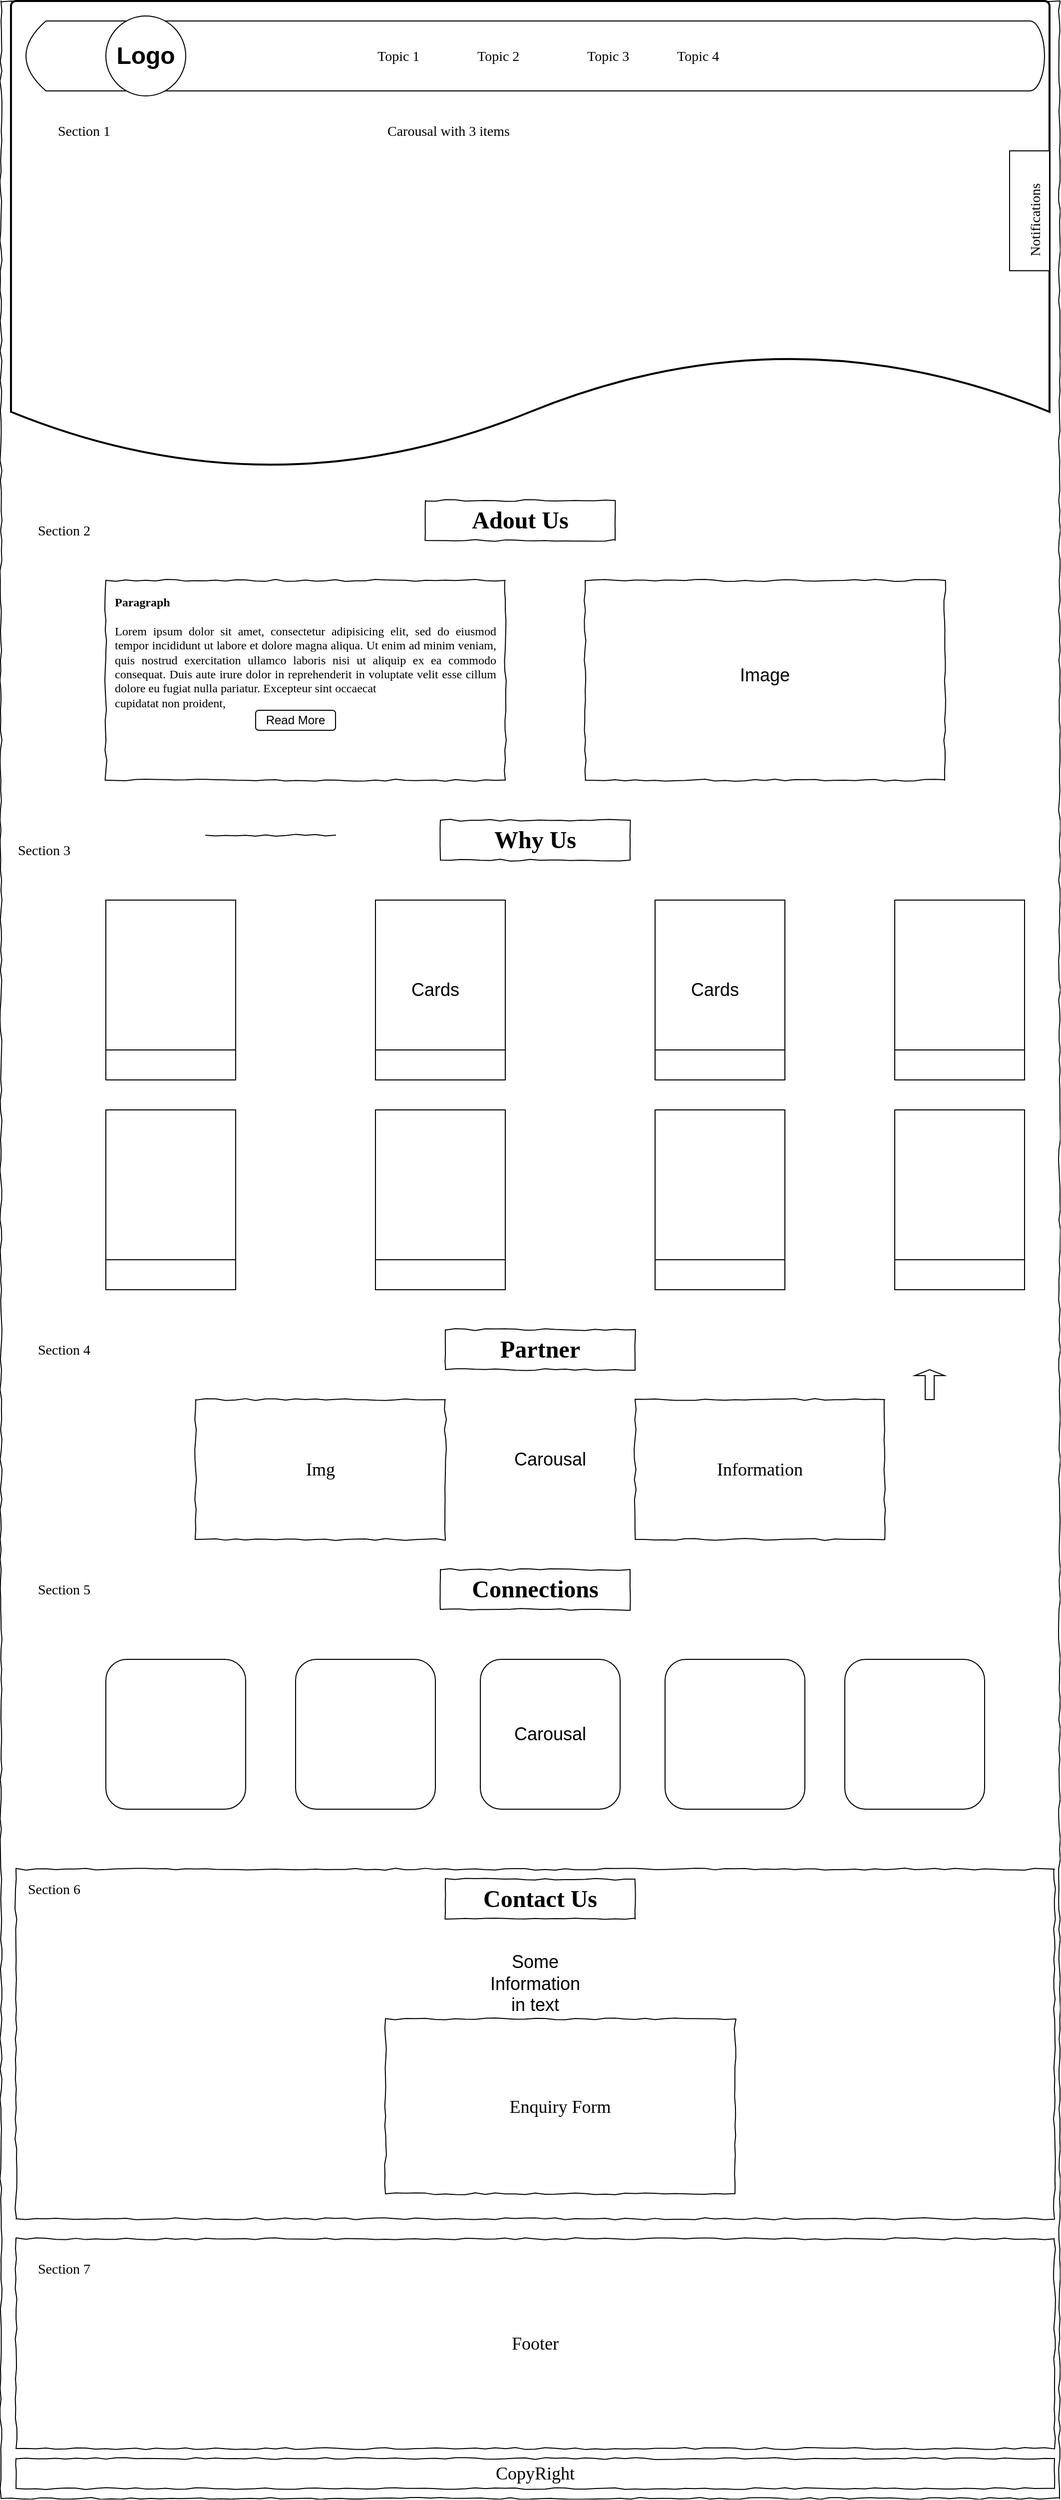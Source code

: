 <mxfile version="20.2.1" type="device"><diagram name="Page-1" id="03018318-947c-dd8e-b7a3-06fadd420f32"><mxGraphModel dx="1038" dy="1363" grid="1" gridSize="10" guides="1" tooltips="1" connect="1" arrows="1" fold="1" page="1" pageScale="1" pageWidth="1100" pageHeight="850" background="#ffffff" math="0" shadow="0"><root><mxCell id="0"/><mxCell id="1" parent="0"/><mxCell id="R8ax1P8IeaLz3SWlvdy1-53" value="&lt;font style=&quot;font-size: 18px;&quot;&gt;Footer&lt;/font&gt;" style="whiteSpace=wrap;html=1;rounded=0;shadow=0;labelBackgroundColor=none;strokeWidth=1;fillColor=none;fontFamily=Verdana;fontSize=12;align=center;comic=1;" vertex="1" parent="1"><mxGeometry x="30" y="1420" width="1040" height="210" as="geometry"/></mxCell><mxCell id="R8ax1P8IeaLz3SWlvdy1-54" value="" style="whiteSpace=wrap;html=1;rounded=0;shadow=0;labelBackgroundColor=none;strokeWidth=1;fillColor=none;fontFamily=Verdana;fontSize=12;align=center;comic=1;" vertex="1" parent="1"><mxGeometry x="30" y="1050" width="1040" height="350" as="geometry"/></mxCell><mxCell id="677b7b8949515195-1" value="" style="whiteSpace=wrap;html=1;rounded=0;shadow=0;labelBackgroundColor=none;strokeColor=#000000;strokeWidth=1;fillColor=none;fontFamily=Verdana;fontSize=12;fontColor=#000000;align=center;comic=1;" parent="1" vertex="1"><mxGeometry x="15" y="-820" width="1060" height="2500" as="geometry"/></mxCell><mxCell id="R8ax1P8IeaLz3SWlvdy1-10" value="" style="strokeWidth=2;html=1;shape=mxgraph.flowchart.document2;whiteSpace=wrap;size=0.25;fontSize=24;" vertex="1" parent="1"><mxGeometry x="25" y="-820" width="1040" height="470" as="geometry"/></mxCell><mxCell id="677b7b8949515195-9" value="" style="line;strokeWidth=1;html=1;rounded=0;shadow=0;labelBackgroundColor=none;fillColor=none;fontFamily=Verdana;fontSize=14;fontColor=#000000;align=center;comic=1;" parent="1" vertex="1"><mxGeometry x="220" y="10" width="130" height="10" as="geometry"/></mxCell><mxCell id="677b7b8949515195-26" value="" style="whiteSpace=wrap;html=1;rounded=0;shadow=0;labelBackgroundColor=none;strokeWidth=1;fillColor=none;fontFamily=Verdana;fontSize=12;align=center;comic=1;" parent="1" vertex="1"><mxGeometry x="600" y="-240" width="360" height="200" as="geometry"/></mxCell><mxCell id="677b7b8949515195-27" value="Section 1" style="text;html=1;points=[];align=left;verticalAlign=top;spacingTop=-4;fontSize=14;fontFamily=Verdana" parent="1" vertex="1"><mxGeometry x="70" y="-700" width="170" height="20" as="geometry"/></mxCell><mxCell id="677b7b8949515195-28" value="Section 2" style="text;html=1;points=[];align=left;verticalAlign=top;spacingTop=-4;fontSize=14;fontFamily=Verdana" parent="1" vertex="1"><mxGeometry x="50" y="-300" width="170" height="20" as="geometry"/></mxCell><mxCell id="677b7b8949515195-29" value="Section 3" style="text;html=1;points=[];align=left;verticalAlign=top;spacingTop=-4;fontSize=14;fontFamily=Verdana" parent="1" vertex="1"><mxGeometry x="30" y="20" width="170" height="20" as="geometry"/></mxCell><mxCell id="677b7b8949515195-30" value="Section 4" style="text;html=1;points=[];align=left;verticalAlign=top;spacingTop=-4;fontSize=14;fontFamily=Verdana" parent="1" vertex="1"><mxGeometry x="50" y="520" width="170" height="20" as="geometry"/></mxCell><mxCell id="677b7b8949515195-31" value="Section 6" style="text;html=1;points=[];align=left;verticalAlign=top;spacingTop=-4;fontSize=14;fontFamily=Verdana" parent="1" vertex="1"><mxGeometry x="40" y="1060" width="170" height="20" as="geometry"/></mxCell><mxCell id="677b7b8949515195-32" value="Section 7" style="text;html=1;points=[];align=left;verticalAlign=top;spacingTop=-4;fontSize=14;fontFamily=Verdana" parent="1" vertex="1"><mxGeometry x="50" y="1440" width="170" height="20" as="geometry"/></mxCell><mxCell id="677b7b8949515195-39" value="Section 5" style="text;html=1;points=[];align=left;verticalAlign=top;spacingTop=-4;fontSize=14;fontFamily=Verdana" parent="1" vertex="1"><mxGeometry x="50" y="760" width="170" height="20" as="geometry"/></mxCell><mxCell id="R8ax1P8IeaLz3SWlvdy1-1" value="" style="shape=cylinder3;whiteSpace=wrap;html=1;boundedLbl=1;backgroundOutline=1;size=15;direction=north;" vertex="1" parent="1"><mxGeometry x="130" y="-800" width="930" height="70" as="geometry"/></mxCell><mxCell id="677b7b8949515195-4" value="Topic 1" style="text;html=1;points=[];align=left;verticalAlign=top;spacingTop=-4;fontSize=14;fontFamily=Verdana" parent="1" vertex="1"><mxGeometry x="390" y="-775" width="60" height="20" as="geometry"/></mxCell><mxCell id="677b7b8949515195-5" value="Topic 2" style="text;html=1;points=[];align=left;verticalAlign=top;spacingTop=-4;fontSize=14;fontFamily=Verdana" parent="1" vertex="1"><mxGeometry x="490" y="-775" width="60" height="20" as="geometry"/></mxCell><mxCell id="677b7b8949515195-6" value="Topic 3" style="text;html=1;points=[];align=left;verticalAlign=top;spacingTop=-4;fontSize=14;fontFamily=Verdana" parent="1" vertex="1"><mxGeometry x="600" y="-775" width="60" height="20" as="geometry"/></mxCell><mxCell id="677b7b8949515195-7" value="Topic 4" style="text;html=1;points=[];align=left;verticalAlign=top;spacingTop=-4;fontSize=14;fontFamily=Verdana" parent="1" vertex="1"><mxGeometry x="690" y="-775" width="60" height="20" as="geometry"/></mxCell><mxCell id="R8ax1P8IeaLz3SWlvdy1-4" value="" style="shape=dataStorage;whiteSpace=wrap;html=1;fixedSize=1;" vertex="1" parent="1"><mxGeometry x="40" y="-800" width="120" height="70" as="geometry"/></mxCell><mxCell id="R8ax1P8IeaLz3SWlvdy1-5" value="" style="ellipse;whiteSpace=wrap;html=1;aspect=fixed;" vertex="1" parent="1"><mxGeometry x="120" y="-805" width="80" height="80" as="geometry"/></mxCell><mxCell id="R8ax1P8IeaLz3SWlvdy1-6" value="&lt;b&gt;&lt;font style=&quot;font-size: 24px;&quot;&gt;Logo&lt;/font&gt;&lt;/b&gt;" style="text;html=1;strokeColor=none;fillColor=none;align=center;verticalAlign=middle;whiteSpace=wrap;rounded=0;" vertex="1" parent="1"><mxGeometry x="130" y="-782.5" width="60" height="35" as="geometry"/></mxCell><mxCell id="R8ax1P8IeaLz3SWlvdy1-8" value="&lt;div style=&quot;text-align: justify&quot;&gt;&lt;span&gt;&lt;b&gt;Paragraph&lt;/b&gt;&lt;/span&gt;&lt;/div&gt;&lt;div style=&quot;text-align: justify&quot;&gt;&lt;span&gt;&lt;br&gt;&lt;/span&gt;&lt;/div&gt;&lt;div style=&quot;text-align: justify&quot;&gt;&lt;span&gt;Lorem ipsum dolor sit amet, consectetur adipisicing elit, sed do eiusmod tempor incididunt ut labore et dolore magna aliqua. Ut enim ad minim veniam, quis nostrud exercitation ullamco laboris nisi ut aliquip ex ea commodo consequat. Duis aute irure dolor in reprehenderit in voluptate velit esse cillum dolore eu fugiat nulla pariatur. Excepteur sint occaecat&amp;nbsp;&lt;/span&gt;&lt;/div&gt;&lt;div style=&quot;text-align: justify&quot;&gt;&lt;span&gt;cupidatat non proident, &lt;/span&gt;&lt;span style=&quot;background-color: initial;&quot;&gt;&amp;nbsp;&lt;/span&gt;&lt;/div&gt;" style="whiteSpace=wrap;html=1;rounded=0;shadow=0;labelBackgroundColor=none;strokeWidth=1;fillColor=none;fontFamily=Verdana;fontSize=12;align=center;verticalAlign=top;spacing=10;comic=1;" vertex="1" parent="1"><mxGeometry x="120" y="-240" width="400" height="200" as="geometry"/></mxCell><mxCell id="R8ax1P8IeaLz3SWlvdy1-12" value="Carousal with 3 items" style="text;html=1;points=[];align=left;verticalAlign=top;spacingTop=-4;fontSize=14;fontFamily=Verdana" vertex="1" parent="1"><mxGeometry x="400" y="-700" width="170" height="40" as="geometry"/></mxCell><mxCell id="R8ax1P8IeaLz3SWlvdy1-13" value="" style="rounded=0;whiteSpace=wrap;html=1;fontSize=24;direction=north;" vertex="1" parent="1"><mxGeometry x="1025" y="-670" width="40" height="120" as="geometry"/></mxCell><mxCell id="R8ax1P8IeaLz3SWlvdy1-14" value="Notifications" style="text;html=1;points=[];align=left;verticalAlign=top;spacingTop=-4;fontSize=14;fontFamily=Verdana;rotation=270;" vertex="1" parent="1"><mxGeometry x="1012.5" y="-610" width="75" height="20" as="geometry"/></mxCell><mxCell id="R8ax1P8IeaLz3SWlvdy1-18" value="" style="shape=singleArrow;direction=north;whiteSpace=wrap;html=1;fontSize=24;" vertex="1" parent="1"><mxGeometry x="930" y="550" width="30" height="30" as="geometry"/></mxCell><mxCell id="R8ax1P8IeaLz3SWlvdy1-20" value="&lt;font style=&quot;font-size: 24px;&quot;&gt;&lt;b&gt;Adout Us&lt;/b&gt;&lt;/font&gt;" style="whiteSpace=wrap;html=1;rounded=0;shadow=0;labelBackgroundColor=none;strokeWidth=1;fillColor=none;fontFamily=Verdana;fontSize=12;align=center;comic=1;" vertex="1" parent="1"><mxGeometry x="440" y="-320" width="190" height="40" as="geometry"/></mxCell><mxCell id="R8ax1P8IeaLz3SWlvdy1-21" value="" style="rounded=1;whiteSpace=wrap;html=1;fontSize=24;" vertex="1" parent="1"><mxGeometry x="270" y="-110" width="80" height="20" as="geometry"/></mxCell><mxCell id="R8ax1P8IeaLz3SWlvdy1-22" value="Read More" style="text;html=1;strokeColor=none;fillColor=none;align=center;verticalAlign=middle;whiteSpace=wrap;rounded=0;fontSize=12;" vertex="1" parent="1"><mxGeometry x="270" y="-112.5" width="80" height="25" as="geometry"/></mxCell><mxCell id="R8ax1P8IeaLz3SWlvdy1-26" value="&lt;font style=&quot;font-size: 18px;&quot;&gt;Image&lt;/font&gt;" style="text;html=1;strokeColor=none;fillColor=none;align=center;verticalAlign=middle;whiteSpace=wrap;rounded=0;fontSize=12;" vertex="1" parent="1"><mxGeometry x="705" y="-180" width="150" height="70" as="geometry"/></mxCell><mxCell id="R8ax1P8IeaLz3SWlvdy1-27" value="&lt;span style=&quot;font-size: 24px;&quot;&gt;&lt;b&gt;Why Us&lt;/b&gt;&lt;/span&gt;" style="whiteSpace=wrap;html=1;rounded=0;shadow=0;labelBackgroundColor=none;strokeWidth=1;fillColor=none;fontFamily=Verdana;fontSize=12;align=center;comic=1;" vertex="1" parent="1"><mxGeometry x="455" width="190" height="40" as="geometry"/></mxCell><mxCell id="R8ax1P8IeaLz3SWlvdy1-30" value="" style="rounded=0;whiteSpace=wrap;html=1;fontSize=18;" vertex="1" parent="1"><mxGeometry x="120" y="80" width="130" height="150" as="geometry"/></mxCell><mxCell id="R8ax1P8IeaLz3SWlvdy1-31" value="" style="rounded=0;whiteSpace=wrap;html=1;fontSize=18;" vertex="1" parent="1"><mxGeometry x="910" y="80" width="130" height="150" as="geometry"/></mxCell><mxCell id="R8ax1P8IeaLz3SWlvdy1-32" value="" style="rounded=0;whiteSpace=wrap;html=1;fontSize=18;" vertex="1" parent="1"><mxGeometry x="670" y="80" width="130" height="150" as="geometry"/></mxCell><mxCell id="R8ax1P8IeaLz3SWlvdy1-33" value="" style="rounded=0;whiteSpace=wrap;html=1;fontSize=18;" vertex="1" parent="1"><mxGeometry x="390" y="80" width="130" height="150" as="geometry"/></mxCell><mxCell id="R8ax1P8IeaLz3SWlvdy1-34" value="" style="rounded=0;whiteSpace=wrap;html=1;fontSize=18;" vertex="1" parent="1"><mxGeometry x="120" y="290" width="130" height="150" as="geometry"/></mxCell><mxCell id="R8ax1P8IeaLz3SWlvdy1-35" value="" style="rounded=0;whiteSpace=wrap;html=1;fontSize=18;" vertex="1" parent="1"><mxGeometry x="390" y="290" width="130" height="150" as="geometry"/></mxCell><mxCell id="R8ax1P8IeaLz3SWlvdy1-36" value="" style="rounded=0;whiteSpace=wrap;html=1;fontSize=18;" vertex="1" parent="1"><mxGeometry x="670" y="290" width="130" height="150" as="geometry"/></mxCell><mxCell id="R8ax1P8IeaLz3SWlvdy1-37" value="" style="rounded=0;whiteSpace=wrap;html=1;fontSize=18;" vertex="1" parent="1"><mxGeometry x="910" y="290" width="130" height="150" as="geometry"/></mxCell><mxCell id="R8ax1P8IeaLz3SWlvdy1-38" value="" style="rounded=0;whiteSpace=wrap;html=1;fontSize=18;" vertex="1" parent="1"><mxGeometry x="120" y="230" width="130" height="30" as="geometry"/></mxCell><mxCell id="R8ax1P8IeaLz3SWlvdy1-39" value="" style="rounded=0;whiteSpace=wrap;html=1;fontSize=18;" vertex="1" parent="1"><mxGeometry x="910" y="440" width="130" height="30" as="geometry"/></mxCell><mxCell id="R8ax1P8IeaLz3SWlvdy1-40" value="" style="rounded=0;whiteSpace=wrap;html=1;fontSize=18;" vertex="1" parent="1"><mxGeometry x="910" y="230" width="130" height="30" as="geometry"/></mxCell><mxCell id="R8ax1P8IeaLz3SWlvdy1-41" value="" style="rounded=0;whiteSpace=wrap;html=1;fontSize=18;" vertex="1" parent="1"><mxGeometry x="670" y="440" width="130" height="30" as="geometry"/></mxCell><mxCell id="R8ax1P8IeaLz3SWlvdy1-42" value="" style="rounded=0;whiteSpace=wrap;html=1;fontSize=18;" vertex="1" parent="1"><mxGeometry x="670" y="230" width="130" height="30" as="geometry"/></mxCell><mxCell id="R8ax1P8IeaLz3SWlvdy1-43" value="" style="rounded=0;whiteSpace=wrap;html=1;fontSize=18;" vertex="1" parent="1"><mxGeometry x="120" y="440" width="130" height="30" as="geometry"/></mxCell><mxCell id="R8ax1P8IeaLz3SWlvdy1-44" value="" style="rounded=0;whiteSpace=wrap;html=1;fontSize=18;" vertex="1" parent="1"><mxGeometry x="390" y="440" width="130" height="30" as="geometry"/></mxCell><mxCell id="R8ax1P8IeaLz3SWlvdy1-45" value="" style="rounded=0;whiteSpace=wrap;html=1;fontSize=18;" vertex="1" parent="1"><mxGeometry x="390" y="230" width="130" height="30" as="geometry"/></mxCell><mxCell id="R8ax1P8IeaLz3SWlvdy1-46" value="Cards" style="text;html=1;strokeColor=none;fillColor=none;align=center;verticalAlign=middle;whiteSpace=wrap;rounded=0;fontSize=18;" vertex="1" parent="1"><mxGeometry x="390" y="150" width="120" height="40" as="geometry"/></mxCell><mxCell id="R8ax1P8IeaLz3SWlvdy1-47" value="Cards" style="text;html=1;strokeColor=none;fillColor=none;align=center;verticalAlign=middle;whiteSpace=wrap;rounded=0;fontSize=18;" vertex="1" parent="1"><mxGeometry x="670" y="150" width="120" height="40" as="geometry"/></mxCell><mxCell id="R8ax1P8IeaLz3SWlvdy1-48" value="&lt;span style=&quot;font-size: 24px;&quot;&gt;&lt;b&gt;Partner&lt;/b&gt;&lt;/span&gt;" style="whiteSpace=wrap;html=1;rounded=0;shadow=0;labelBackgroundColor=none;strokeWidth=1;fillColor=none;fontFamily=Verdana;fontSize=12;align=center;comic=1;" vertex="1" parent="1"><mxGeometry x="460" y="510" width="190" height="40" as="geometry"/></mxCell><mxCell id="R8ax1P8IeaLz3SWlvdy1-49" value="&lt;span style=&quot;font-size: 24px;&quot;&gt;&lt;b&gt;Connections&lt;/b&gt;&lt;/span&gt;" style="whiteSpace=wrap;html=1;rounded=0;shadow=0;labelBackgroundColor=none;strokeWidth=1;fillColor=none;fontFamily=Verdana;fontSize=12;align=center;comic=1;" vertex="1" parent="1"><mxGeometry x="455" y="750" width="190" height="40" as="geometry"/></mxCell><mxCell id="R8ax1P8IeaLz3SWlvdy1-51" value="&lt;span style=&quot;font-size: 24px;&quot;&gt;&lt;b&gt;Contact Us&lt;/b&gt;&lt;/span&gt;" style="whiteSpace=wrap;html=1;rounded=0;shadow=0;labelBackgroundColor=none;strokeWidth=1;fillColor=none;fontFamily=Verdana;fontSize=12;align=center;comic=1;" vertex="1" parent="1"><mxGeometry x="460" y="1060" width="190" height="40" as="geometry"/></mxCell><mxCell id="R8ax1P8IeaLz3SWlvdy1-52" value="&lt;font style=&quot;font-size: 18px;&quot;&gt;CopyRight&lt;/font&gt;" style="whiteSpace=wrap;html=1;rounded=0;shadow=0;labelBackgroundColor=none;strokeWidth=1;fillColor=none;fontFamily=Verdana;fontSize=12;align=center;comic=1;" vertex="1" parent="1"><mxGeometry x="30" y="1640" width="1040" height="30" as="geometry"/></mxCell><mxCell id="R8ax1P8IeaLz3SWlvdy1-55" value="Some Information in text" style="text;html=1;strokeColor=none;fillColor=none;align=center;verticalAlign=middle;whiteSpace=wrap;rounded=0;fontSize=18;" vertex="1" parent="1"><mxGeometry x="520" y="1150" width="60" height="30" as="geometry"/></mxCell><mxCell id="R8ax1P8IeaLz3SWlvdy1-56" style="edgeStyle=orthogonalEdgeStyle;rounded=0;orthogonalLoop=1;jettySize=auto;html=1;exitX=0.5;exitY=1;exitDx=0;exitDy=0;fontSize=18;" edge="1" parent="1" source="R8ax1P8IeaLz3SWlvdy1-55" target="R8ax1P8IeaLz3SWlvdy1-55"><mxGeometry relative="1" as="geometry"/></mxCell><mxCell id="R8ax1P8IeaLz3SWlvdy1-57" value="&lt;font style=&quot;font-size: 18px;&quot;&gt;Enquiry Form&lt;/font&gt;" style="whiteSpace=wrap;html=1;rounded=0;shadow=0;labelBackgroundColor=none;strokeWidth=1;fillColor=none;fontFamily=Verdana;fontSize=12;align=center;comic=1;" vertex="1" parent="1"><mxGeometry x="400" y="1200" width="350" height="175" as="geometry"/></mxCell><mxCell id="R8ax1P8IeaLz3SWlvdy1-58" value="&lt;font style=&quot;font-size: 18px;&quot;&gt;Information&lt;/font&gt;" style="whiteSpace=wrap;html=1;rounded=0;shadow=0;labelBackgroundColor=none;strokeWidth=1;fillColor=none;fontFamily=Verdana;fontSize=12;align=center;comic=1;" vertex="1" parent="1"><mxGeometry x="650" y="580" width="250" height="140" as="geometry"/></mxCell><mxCell id="R8ax1P8IeaLz3SWlvdy1-59" value="&lt;font style=&quot;font-size: 18px;&quot;&gt;Img&lt;/font&gt;" style="whiteSpace=wrap;html=1;rounded=0;shadow=0;labelBackgroundColor=none;strokeWidth=1;fillColor=none;fontFamily=Verdana;fontSize=12;align=center;comic=1;" vertex="1" parent="1"><mxGeometry x="210" y="580" width="250" height="140" as="geometry"/></mxCell><mxCell id="R8ax1P8IeaLz3SWlvdy1-60" value="Carousal" style="text;html=1;strokeColor=none;fillColor=none;align=center;verticalAlign=middle;whiteSpace=wrap;rounded=0;fontSize=18;" vertex="1" parent="1"><mxGeometry x="520" y="625" width="90" height="30" as="geometry"/></mxCell><mxCell id="R8ax1P8IeaLz3SWlvdy1-61" value="" style="rounded=1;whiteSpace=wrap;html=1;fontSize=18;" vertex="1" parent="1"><mxGeometry x="120" y="840" width="140" height="150" as="geometry"/></mxCell><mxCell id="R8ax1P8IeaLz3SWlvdy1-62" value="" style="rounded=1;whiteSpace=wrap;html=1;fontSize=18;" vertex="1" parent="1"><mxGeometry x="860" y="840" width="140" height="150" as="geometry"/></mxCell><mxCell id="R8ax1P8IeaLz3SWlvdy1-63" value="" style="rounded=1;whiteSpace=wrap;html=1;fontSize=18;" vertex="1" parent="1"><mxGeometry x="680" y="840" width="140" height="150" as="geometry"/></mxCell><mxCell id="R8ax1P8IeaLz3SWlvdy1-64" value="Carousal" style="rounded=1;whiteSpace=wrap;html=1;fontSize=18;" vertex="1" parent="1"><mxGeometry x="495" y="840" width="140" height="150" as="geometry"/></mxCell><mxCell id="R8ax1P8IeaLz3SWlvdy1-65" value="" style="rounded=1;whiteSpace=wrap;html=1;fontSize=18;" vertex="1" parent="1"><mxGeometry x="310" y="840" width="140" height="150" as="geometry"/></mxCell></root></mxGraphModel></diagram></mxfile>